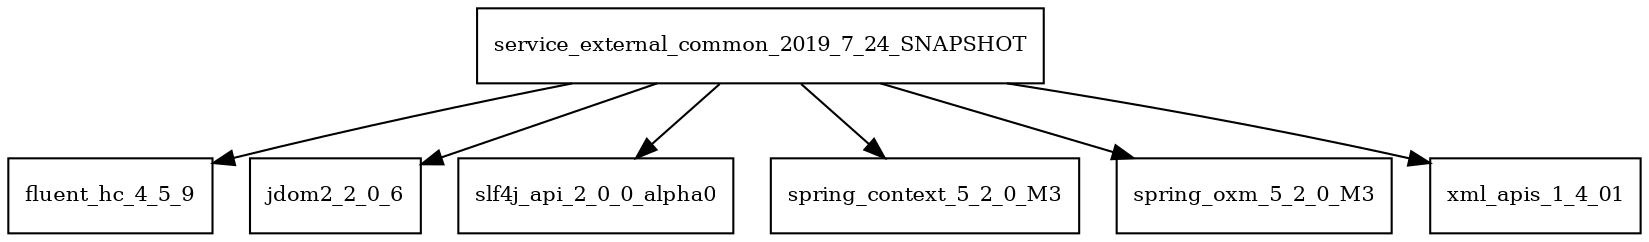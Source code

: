 digraph service_external_common_2019_7_24_SNAPSHOT_dependencies {
  node [shape = box, fontsize=10.0];
  service_external_common_2019_7_24_SNAPSHOT -> fluent_hc_4_5_9;
  service_external_common_2019_7_24_SNAPSHOT -> jdom2_2_0_6;
  service_external_common_2019_7_24_SNAPSHOT -> slf4j_api_2_0_0_alpha0;
  service_external_common_2019_7_24_SNAPSHOT -> spring_context_5_2_0_M3;
  service_external_common_2019_7_24_SNAPSHOT -> spring_oxm_5_2_0_M3;
  service_external_common_2019_7_24_SNAPSHOT -> xml_apis_1_4_01;
}
